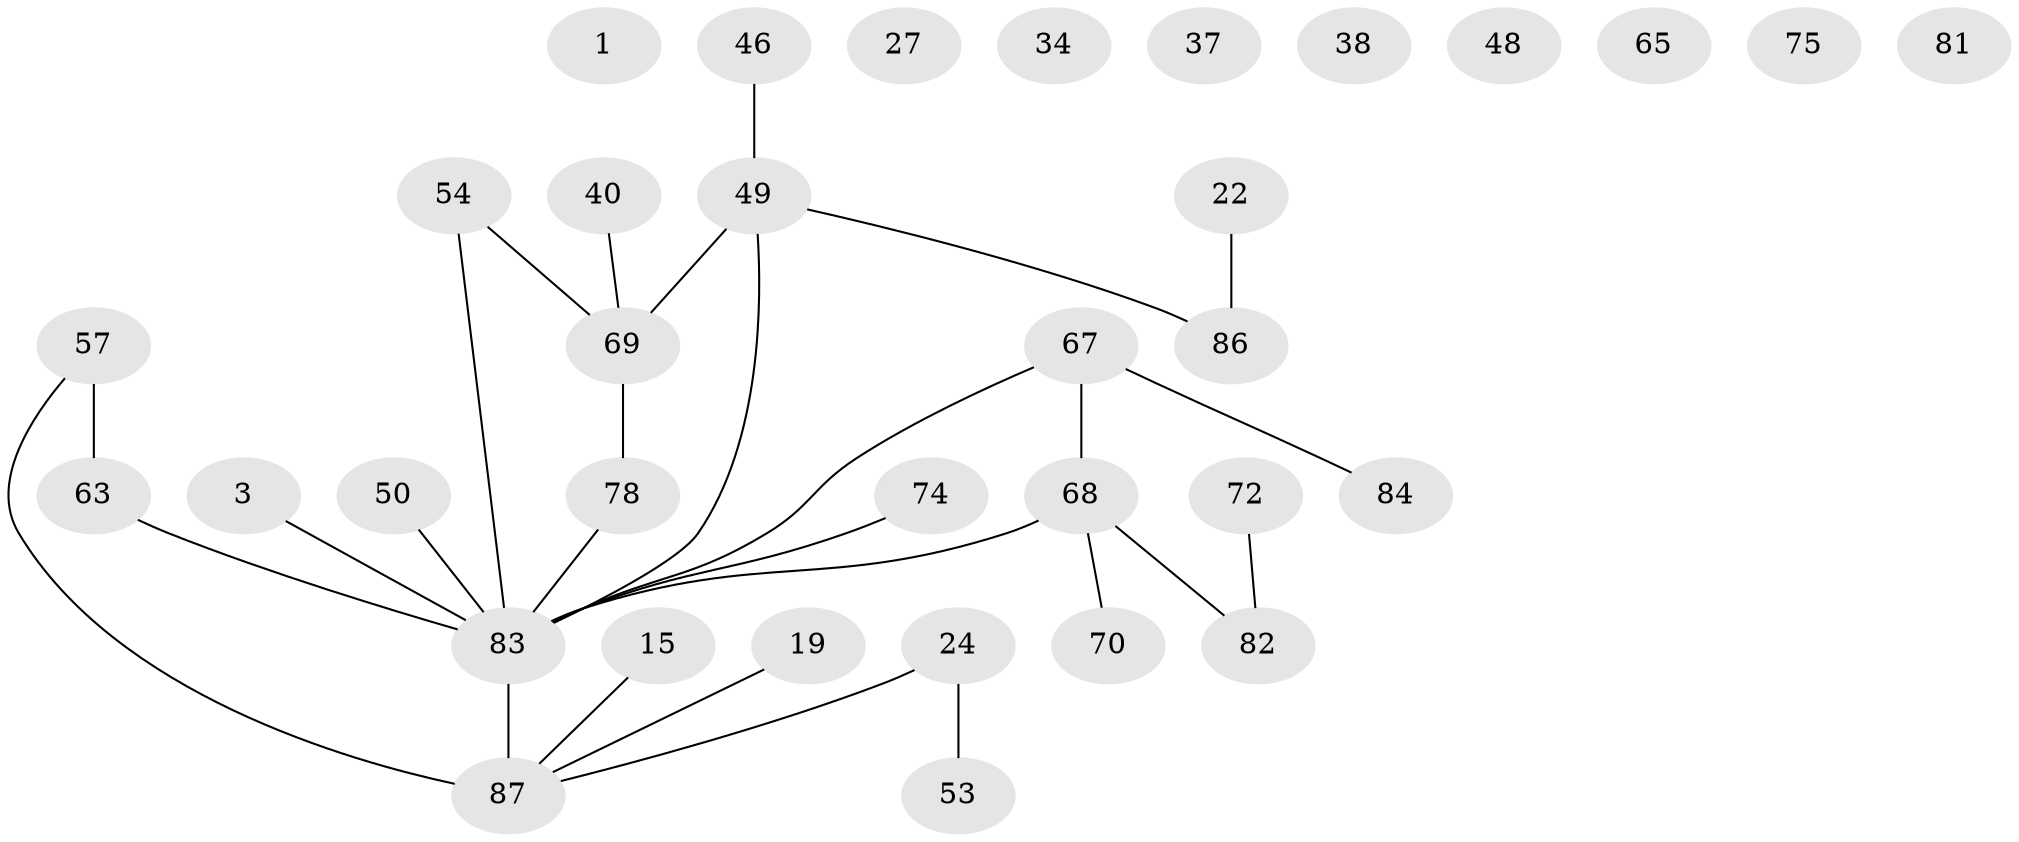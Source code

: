 // original degree distribution, {0: 0.08045977011494253, 1: 0.28735632183908044, 5: 0.06896551724137931, 2: 0.25287356321839083, 3: 0.21839080459770116, 4: 0.06896551724137931, 7: 0.022988505747126436}
// Generated by graph-tools (version 1.1) at 2025/43/03/04/25 21:43:06]
// undirected, 34 vertices, 28 edges
graph export_dot {
graph [start="1"]
  node [color=gray90,style=filled];
  1;
  3;
  15;
  19;
  22;
  24 [super="+7"];
  27;
  34;
  37;
  38 [super="+2"];
  40;
  46;
  48;
  49 [super="+47"];
  50;
  53 [super="+51"];
  54 [super="+33"];
  57;
  63 [super="+41"];
  65;
  67 [super="+39+9+61+17"];
  68 [super="+31"];
  69 [super="+36"];
  70;
  72;
  74;
  75;
  78 [super="+66"];
  81 [super="+12"];
  82 [super="+77+76"];
  83 [super="+62+79+56"];
  84;
  86 [super="+85+26+52"];
  87 [super="+64+80"];
  3 -- 83;
  15 -- 87;
  19 -- 87;
  22 -- 86;
  24 -- 53;
  24 -- 87 [weight=2];
  40 -- 69;
  46 -- 49;
  49 -- 86 [weight=2];
  49 -- 83 [weight=2];
  49 -- 69 [weight=3];
  50 -- 83;
  54 -- 83;
  54 -- 69;
  57 -- 87;
  57 -- 63 [weight=2];
  63 -- 83 [weight=2];
  67 -- 68 [weight=3];
  67 -- 84;
  67 -- 83;
  68 -- 82 [weight=2];
  68 -- 70;
  68 -- 83 [weight=3];
  69 -- 78;
  72 -- 82;
  74 -- 83;
  78 -- 83 [weight=2];
  83 -- 87 [weight=4];
}
